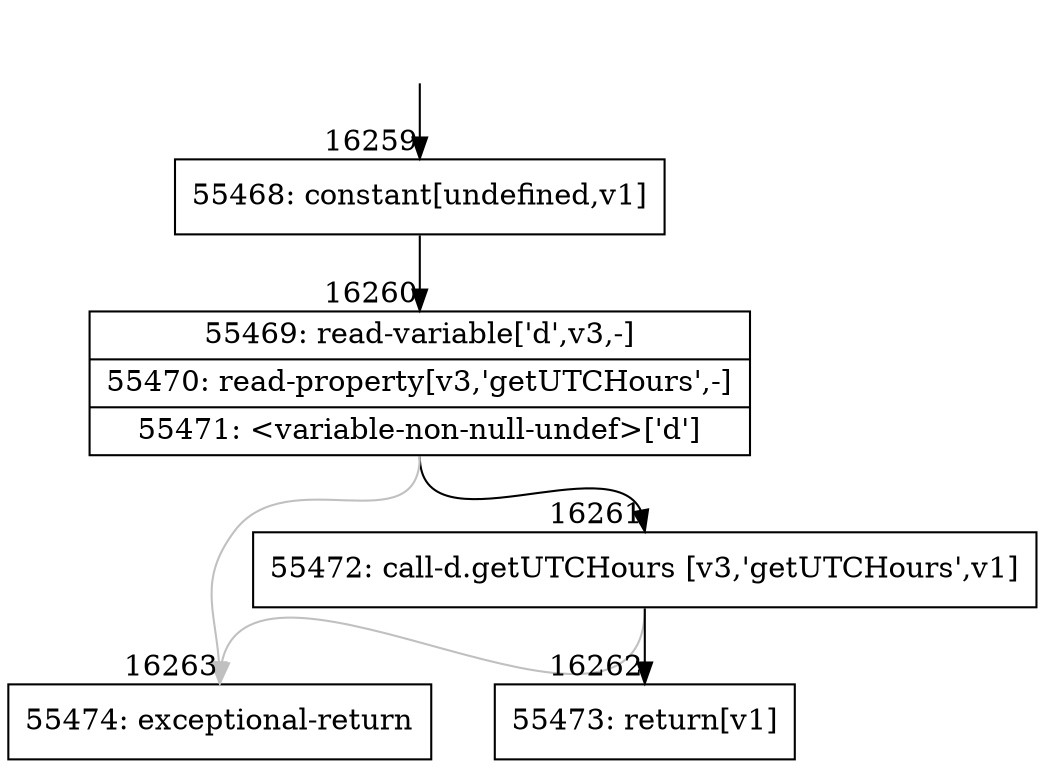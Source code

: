 digraph {
rankdir="TD"
BB_entry1500[shape=none,label=""];
BB_entry1500 -> BB16259 [tailport=s, headport=n, headlabel="    16259"]
BB16259 [shape=record label="{55468: constant[undefined,v1]}" ] 
BB16259 -> BB16260 [tailport=s, headport=n, headlabel="      16260"]
BB16260 [shape=record label="{55469: read-variable['d',v3,-]|55470: read-property[v3,'getUTCHours',-]|55471: \<variable-non-null-undef\>['d']}" ] 
BB16260 -> BB16261 [tailport=s, headport=n, headlabel="      16261"]
BB16260 -> BB16263 [tailport=s, headport=n, color=gray, headlabel="      16263"]
BB16261 [shape=record label="{55472: call-d.getUTCHours [v3,'getUTCHours',v1]}" ] 
BB16261 -> BB16262 [tailport=s, headport=n, headlabel="      16262"]
BB16261 -> BB16263 [tailport=s, headport=n, color=gray]
BB16262 [shape=record label="{55473: return[v1]}" ] 
BB16263 [shape=record label="{55474: exceptional-return}" ] 
//#$~ 9470
}
